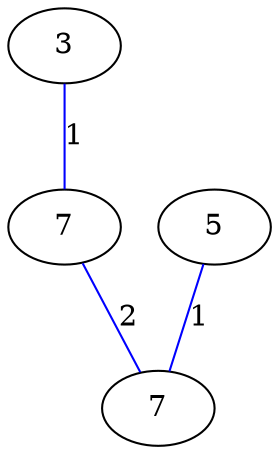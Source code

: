graph G {
	0 [label="3"];
	1 [label="5"];
	2 [label="7"];
	3 [label="7"];
	0 -- 2 [label="1", color=blue];
	1 -- 3 [label="1", color=blue];
	2 -- 3 [label="2", color=blue];
}